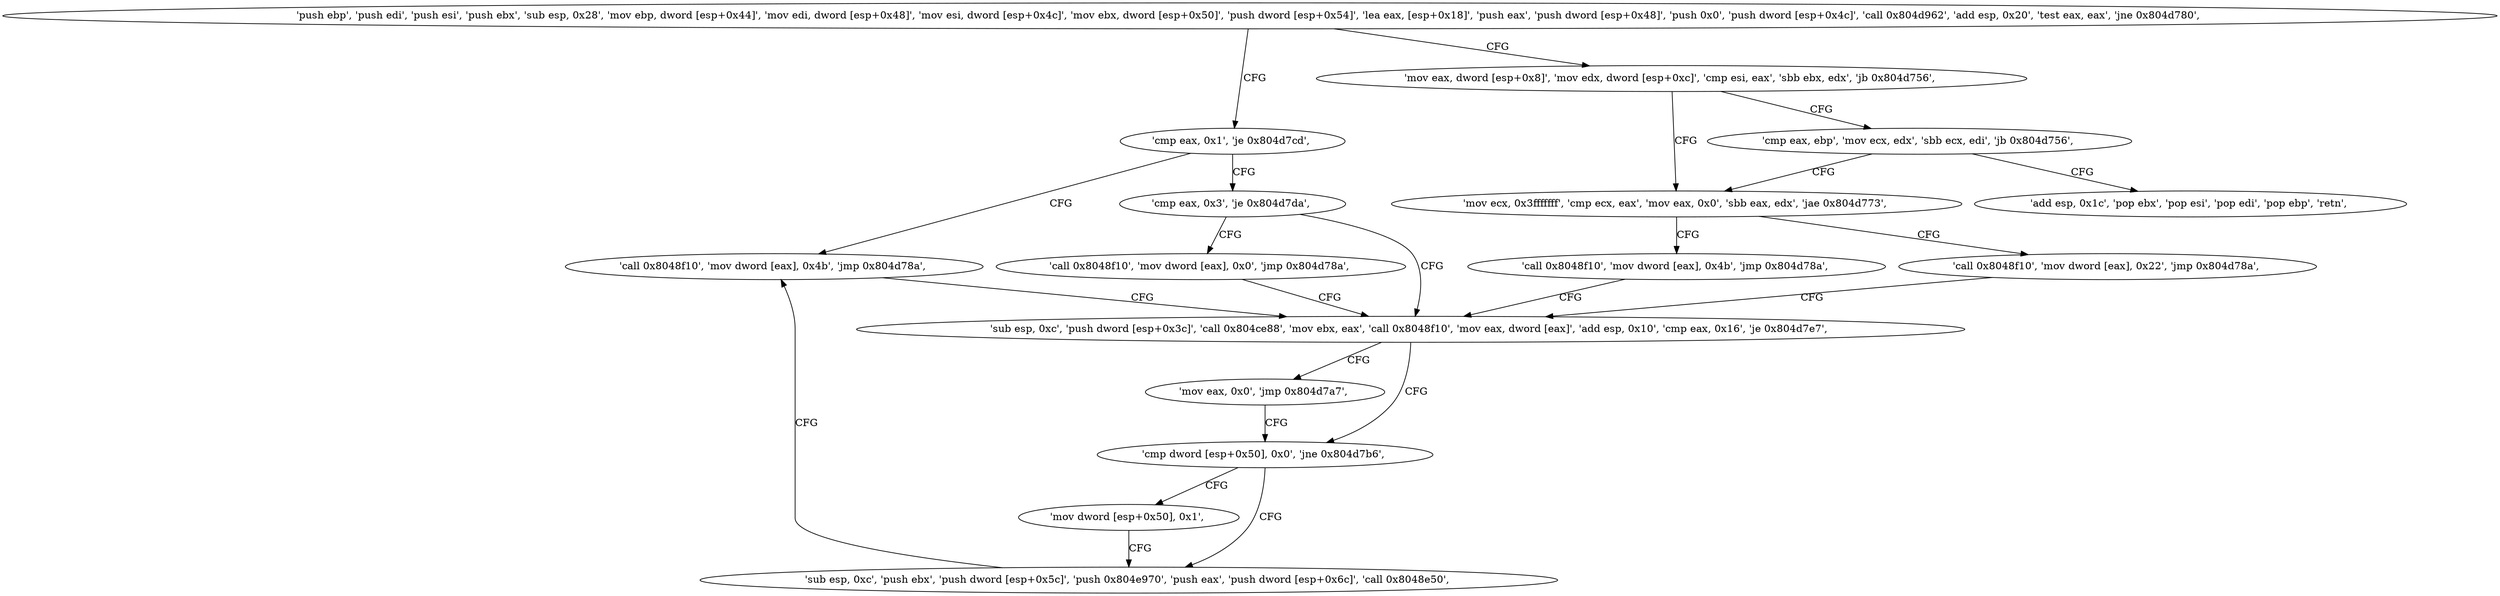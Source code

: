 digraph "func" {
"134534914" [label = "'push ebp', 'push edi', 'push esi', 'push ebx', 'sub esp, 0x28', 'mov ebp, dword [esp+0x44]', 'mov edi, dword [esp+0x48]', 'mov esi, dword [esp+0x4c]', 'mov ebx, dword [esp+0x50]', 'push dword [esp+0x54]', 'lea eax, [esp+0x18]', 'push eax', 'push dword [esp+0x48]', 'push 0x0', 'push dword [esp+0x4c]', 'call 0x804d962', 'add esp, 0x20', 'test eax, eax', 'jne 0x804d780', " ]
"134535040" [label = "'cmp eax, 0x1', 'je 0x804d7cd', " ]
"134534968" [label = "'mov eax, dword [esp+0x8]', 'mov edx, dword [esp+0xc]', 'cmp esi, eax', 'sbb ebx, edx', 'jb 0x804d756', " ]
"134535117" [label = "'call 0x8048f10', 'mov dword [eax], 0x4b', 'jmp 0x804d78a', " ]
"134535045" [label = "'cmp eax, 0x3', 'je 0x804d7da', " ]
"134534998" [label = "'mov ecx, 0x3fffffff', 'cmp ecx, eax', 'mov eax, 0x0', 'sbb eax, edx', 'jae 0x804d773', " ]
"134534982" [label = "'cmp eax, ebp', 'mov ecx, edx', 'sbb ecx, edi', 'jb 0x804d756', " ]
"134535050" [label = "'sub esp, 0xc', 'push dword [esp+0x3c]', 'call 0x804ce88', 'mov ebx, eax', 'call 0x8048f10', 'mov eax, dword [eax]', 'add esp, 0x10', 'cmp eax, 0x16', 'je 0x804d7e7', " ]
"134535130" [label = "'call 0x8048f10', 'mov dword [eax], 0x0', 'jmp 0x804d78a', " ]
"134535027" [label = "'call 0x8048f10', 'mov dword [eax], 0x22', 'jmp 0x804d78a', " ]
"134535014" [label = "'call 0x8048f10', 'mov dword [eax], 0x4b', 'jmp 0x804d78a', " ]
"134534990" [label = "'add esp, 0x1c', 'pop ebx', 'pop esi', 'pop edi', 'pop ebp', 'retn', " ]
"134535143" [label = "'mov eax, 0x0', 'jmp 0x804d7a7', " ]
"134535079" [label = "'cmp dword [esp+0x50], 0x0', 'jne 0x804d7b6', " ]
"134535094" [label = "'sub esp, 0xc', 'push ebx', 'push dword [esp+0x5c]', 'push 0x804e970', 'push eax', 'push dword [esp+0x6c]', 'call 0x8048e50', " ]
"134535086" [label = "'mov dword [esp+0x50], 0x1', " ]
"134534914" -> "134535040" [ label = "CFG" ]
"134534914" -> "134534968" [ label = "CFG" ]
"134535040" -> "134535117" [ label = "CFG" ]
"134535040" -> "134535045" [ label = "CFG" ]
"134534968" -> "134534998" [ label = "CFG" ]
"134534968" -> "134534982" [ label = "CFG" ]
"134535117" -> "134535050" [ label = "CFG" ]
"134535045" -> "134535130" [ label = "CFG" ]
"134535045" -> "134535050" [ label = "CFG" ]
"134534998" -> "134535027" [ label = "CFG" ]
"134534998" -> "134535014" [ label = "CFG" ]
"134534982" -> "134534998" [ label = "CFG" ]
"134534982" -> "134534990" [ label = "CFG" ]
"134535050" -> "134535143" [ label = "CFG" ]
"134535050" -> "134535079" [ label = "CFG" ]
"134535130" -> "134535050" [ label = "CFG" ]
"134535027" -> "134535050" [ label = "CFG" ]
"134535014" -> "134535050" [ label = "CFG" ]
"134535143" -> "134535079" [ label = "CFG" ]
"134535079" -> "134535094" [ label = "CFG" ]
"134535079" -> "134535086" [ label = "CFG" ]
"134535094" -> "134535117" [ label = "CFG" ]
"134535086" -> "134535094" [ label = "CFG" ]
}
